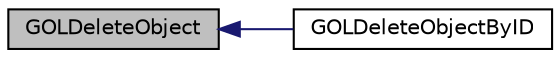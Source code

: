 digraph "GOLDeleteObject"
{
  edge [fontname="Helvetica",fontsize="10",labelfontname="Helvetica",labelfontsize="10"];
  node [fontname="Helvetica",fontsize="10",shape=record];
  rankdir="LR";
  Node1 [label="GOLDeleteObject",height=0.2,width=0.4,color="black", fillcolor="grey75", style="filled", fontcolor="black"];
  Node1 -> Node2 [dir="back",color="midnightblue",fontsize="10",style="solid",fontname="Helvetica"];
  Node2 [label="GOLDeleteObjectByID",height=0.2,width=0.4,color="black", fillcolor="white", style="filled",URL="$_g_o_l_8h.html#a0349199b477928350fb7263fd81267b4"];
}
